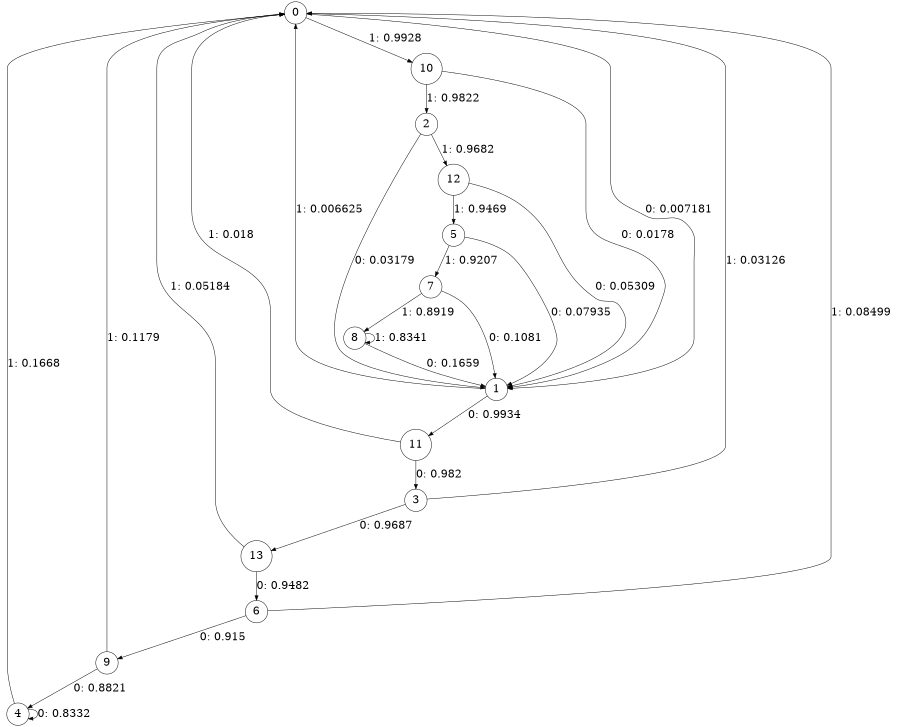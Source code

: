 digraph "ch4_both_L7" {
size = "6,8.5";
ratio = "fill";
node [shape = circle];
node [fontsize = 24];
edge [fontsize = 24];
0 -> 1 [label = "0: 0.007181  "];
0 -> 10 [label = "1: 0.9928   "];
1 -> 11 [label = "0: 0.9934   "];
1 -> 0 [label = "1: 0.006625  "];
2 -> 1 [label = "0: 0.03179  "];
2 -> 12 [label = "1: 0.9682   "];
3 -> 13 [label = "0: 0.9687   "];
3 -> 0 [label = "1: 0.03126  "];
4 -> 4 [label = "0: 0.8332   "];
4 -> 0 [label = "1: 0.1668   "];
5 -> 1 [label = "0: 0.07935  "];
5 -> 7 [label = "1: 0.9207   "];
6 -> 9 [label = "0: 0.915    "];
6 -> 0 [label = "1: 0.08499  "];
7 -> 1 [label = "0: 0.1081   "];
7 -> 8 [label = "1: 0.8919   "];
8 -> 1 [label = "0: 0.1659   "];
8 -> 8 [label = "1: 0.8341   "];
9 -> 4 [label = "0: 0.8821   "];
9 -> 0 [label = "1: 0.1179   "];
10 -> 1 [label = "0: 0.0178   "];
10 -> 2 [label = "1: 0.9822   "];
11 -> 3 [label = "0: 0.982    "];
11 -> 0 [label = "1: 0.018    "];
12 -> 1 [label = "0: 0.05309  "];
12 -> 5 [label = "1: 0.9469   "];
13 -> 6 [label = "0: 0.9482   "];
13 -> 0 [label = "1: 0.05184  "];
}